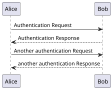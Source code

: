 @startuml

/'使用scale命令缩放生成的图
• scale 1.5
• scale 2/3
• scale 200 width
• scale 200 height
• scale 200*100
• scale max 300*200
• scale max 1024 width
• scale max 800 height
'/

scale 180*90
Alice -> Bob: Authentication Request
Bob --> Alice: Authentication Response

Alice -> Bob: Another authentication Request
Alice <-- Bob: another authentication Response
@enduml